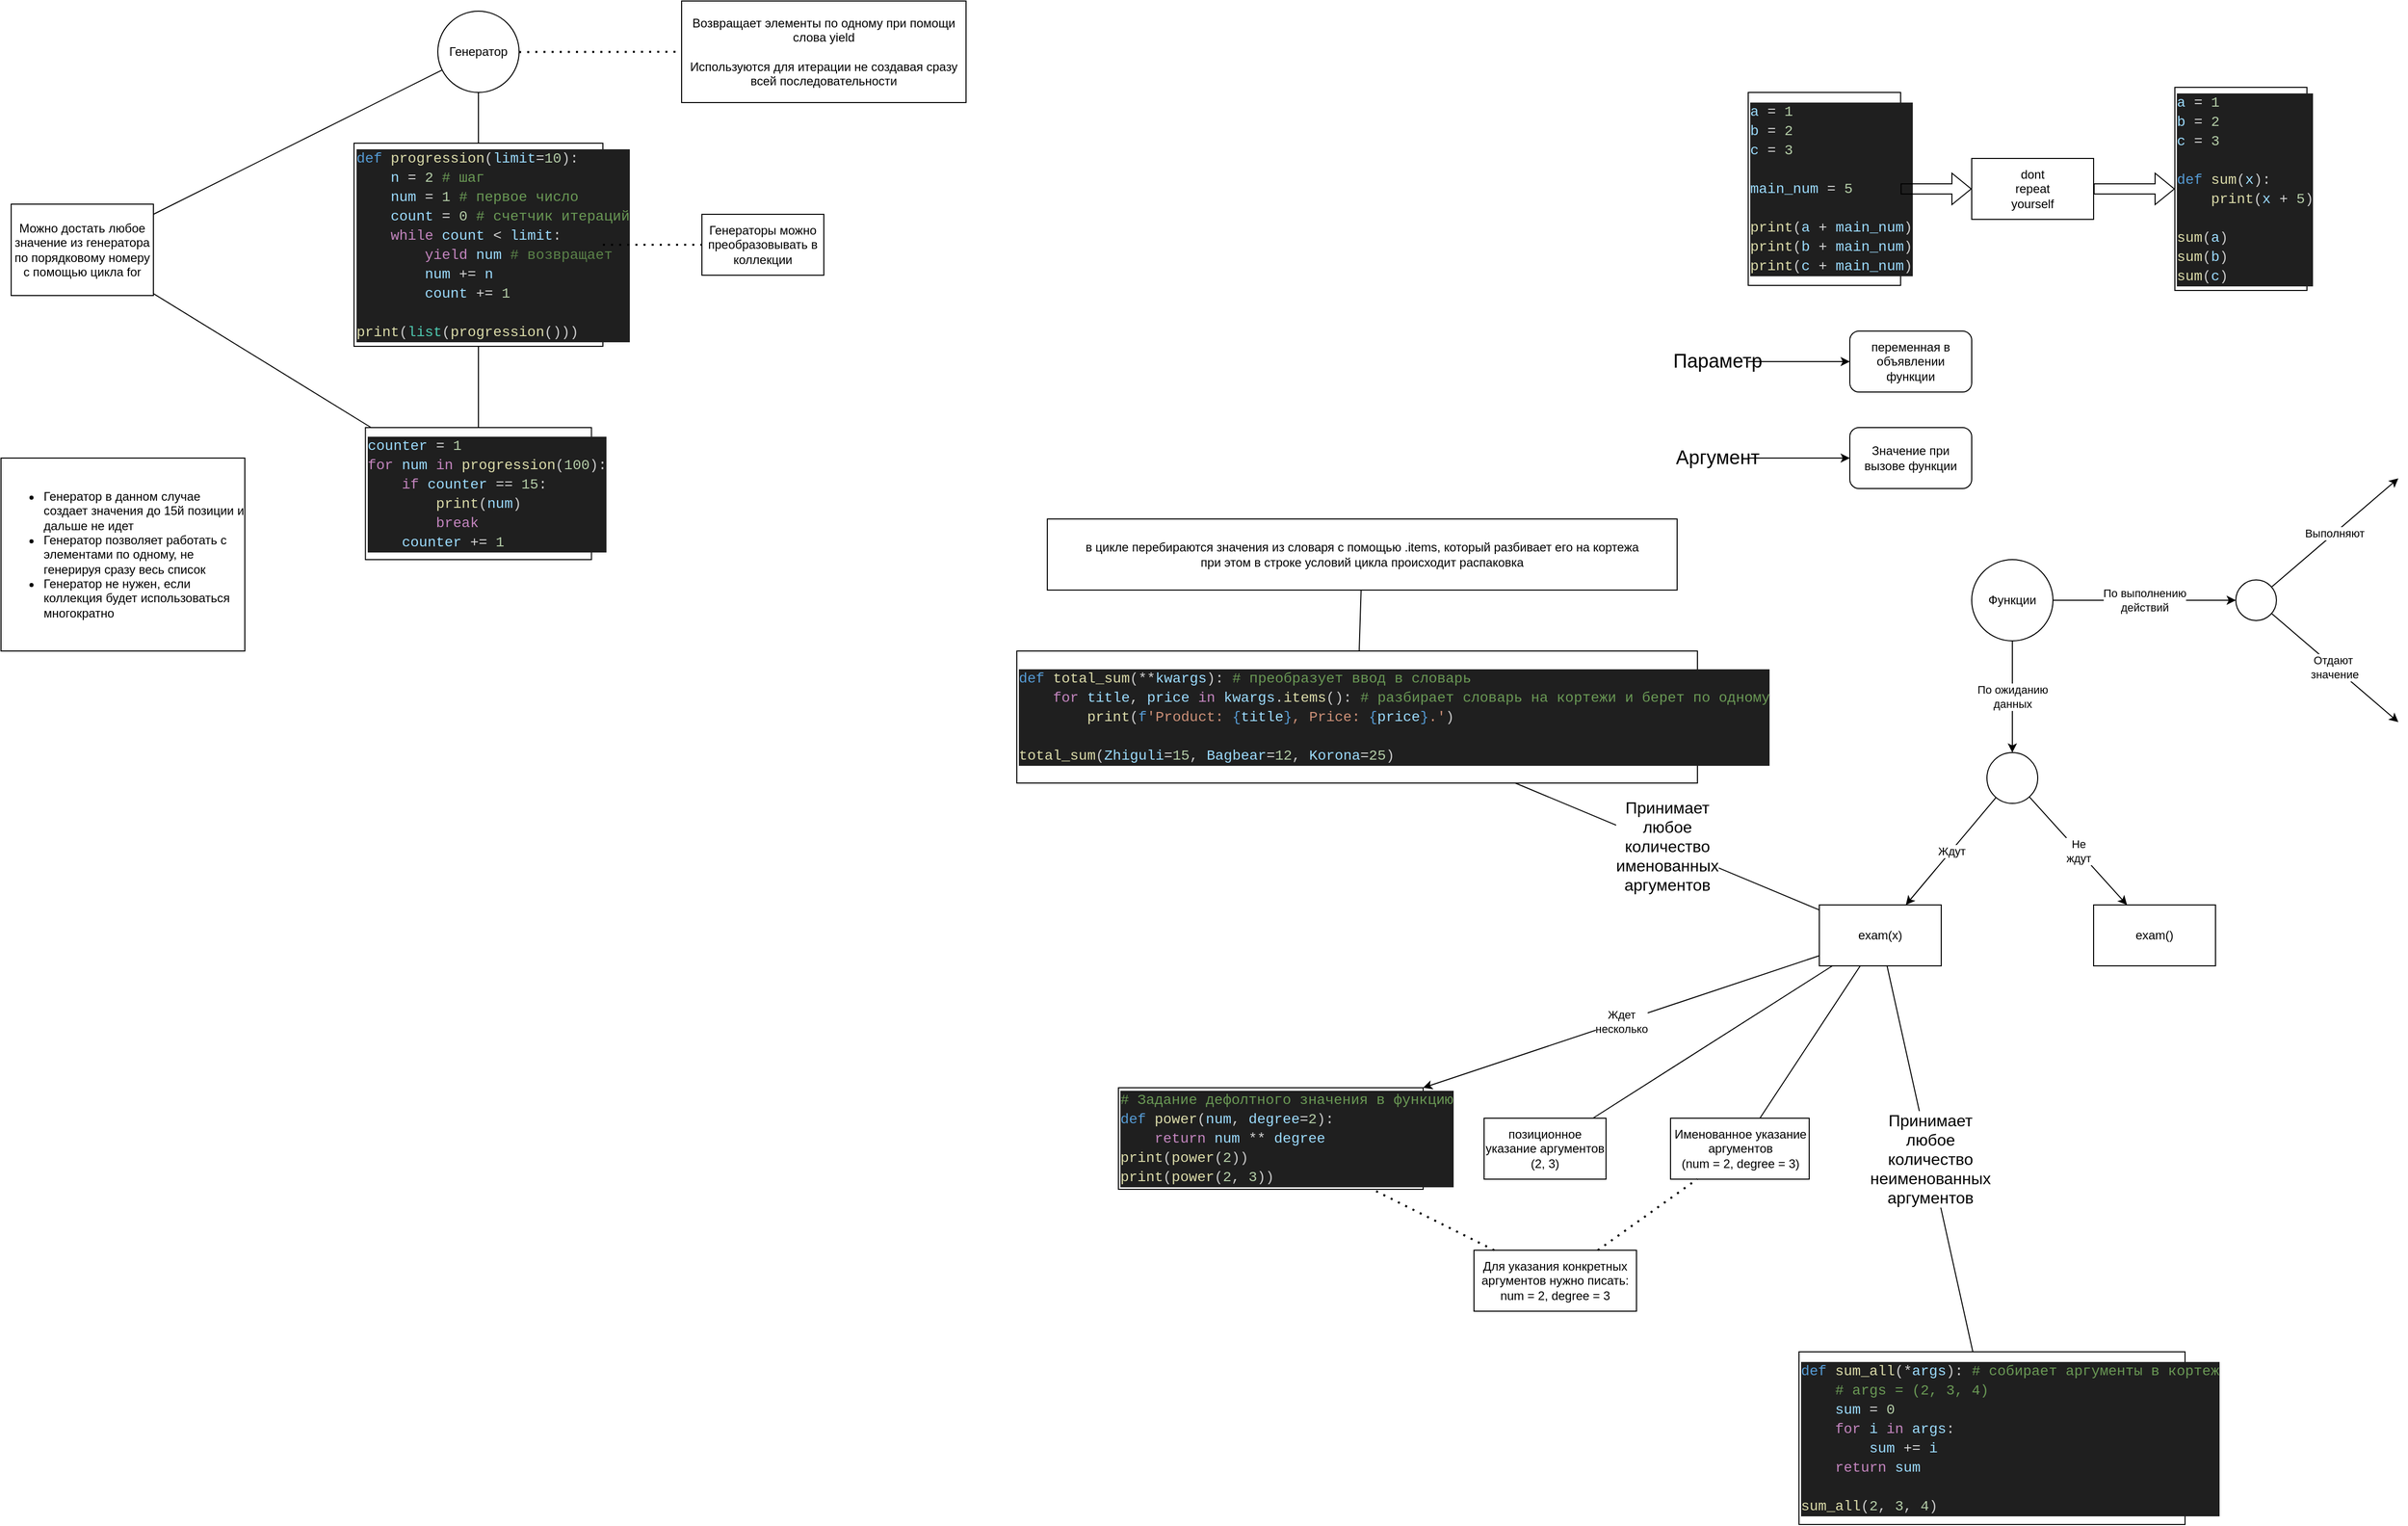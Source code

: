 <mxfile version="26.0.4">
  <diagram name="Страница — 1" id="F4xYGNjqJ55h0fLygHsa">
    <mxGraphModel dx="2713" dy="1416" grid="1" gridSize="10" guides="1" tooltips="1" connect="1" arrows="1" fold="1" page="1" pageScale="1" pageWidth="827" pageHeight="1169" math="0" shadow="0">
      <root>
        <mxCell id="0" />
        <mxCell id="1" parent="0" />
        <mxCell id="PdE7J9LeV0nIwY1Sg6r1-1" value="Функции" style="ellipse;whiteSpace=wrap;html=1;aspect=fixed;" parent="1" vertex="1">
          <mxGeometry x="330" y="700" width="80" height="80" as="geometry" />
        </mxCell>
        <mxCell id="PdE7J9LeV0nIwY1Sg6r1-2" value="&lt;div style=&quot;color: rgb(204, 204, 204); background-color: rgb(31, 31, 31); font-family: Consolas, &amp;quot;Courier New&amp;quot;, monospace; font-size: 14px; line-height: 19px; white-space: pre;&quot;&gt;&lt;div&gt;&lt;span style=&quot;color: #9cdcfe;&quot;&gt;a&lt;/span&gt; &lt;span style=&quot;color: #d4d4d4;&quot;&gt;=&lt;/span&gt; &lt;span style=&quot;color: #b5cea8;&quot;&gt;1&lt;/span&gt;&lt;/div&gt;&lt;div&gt;&lt;span style=&quot;color: #9cdcfe;&quot;&gt;b&lt;/span&gt; &lt;span style=&quot;color: #d4d4d4;&quot;&gt;=&lt;/span&gt; &lt;span style=&quot;color: #b5cea8;&quot;&gt;2&lt;/span&gt;&lt;/div&gt;&lt;div&gt;&lt;span style=&quot;color: #9cdcfe;&quot;&gt;c&lt;/span&gt; &lt;span style=&quot;color: #d4d4d4;&quot;&gt;=&lt;/span&gt; &lt;span style=&quot;color: #b5cea8;&quot;&gt;3&lt;/span&gt;&lt;/div&gt;&lt;br&gt;&lt;div&gt;&lt;span style=&quot;color: #9cdcfe;&quot;&gt;main_num&lt;/span&gt; &lt;span style=&quot;color: #d4d4d4;&quot;&gt;=&lt;/span&gt; &lt;span style=&quot;color: #b5cea8;&quot;&gt;5&lt;/span&gt;&lt;/div&gt;&lt;br&gt;&lt;div&gt;&lt;span style=&quot;color: #dcdcaa;&quot;&gt;print&lt;/span&gt;(&lt;span style=&quot;color: #9cdcfe;&quot;&gt;a&lt;/span&gt; &lt;span style=&quot;color: #d4d4d4;&quot;&gt;+&lt;/span&gt; &lt;span style=&quot;color: #9cdcfe;&quot;&gt;main_num&lt;/span&gt;)&lt;/div&gt;&lt;div&gt;&lt;span style=&quot;color: #dcdcaa;&quot;&gt;print&lt;/span&gt;(&lt;span style=&quot;color: #9cdcfe;&quot;&gt;b&lt;/span&gt; &lt;span style=&quot;color: #d4d4d4;&quot;&gt;+&lt;/span&gt; &lt;span style=&quot;color: #9cdcfe;&quot;&gt;main_num&lt;/span&gt;)&lt;/div&gt;&lt;div&gt;&lt;span style=&quot;color: #dcdcaa;&quot;&gt;print&lt;/span&gt;(&lt;span style=&quot;color: #9cdcfe;&quot;&gt;c&lt;/span&gt; &lt;span style=&quot;color: #d4d4d4;&quot;&gt;+&lt;/span&gt; &lt;span style=&quot;color: #9cdcfe;&quot;&gt;main_num&lt;/span&gt;)&lt;/div&gt;&lt;/div&gt;" style="rounded=0;whiteSpace=wrap;html=1;align=left;" parent="1" vertex="1">
          <mxGeometry x="110" y="240" width="150" height="190" as="geometry" />
        </mxCell>
        <mxCell id="PdE7J9LeV0nIwY1Sg6r1-3" value="dont&lt;div&gt;repeat&lt;/div&gt;&lt;div&gt;yourself&lt;/div&gt;" style="rounded=0;whiteSpace=wrap;html=1;" parent="1" vertex="1">
          <mxGeometry x="330" y="305" width="120" height="60" as="geometry" />
        </mxCell>
        <mxCell id="PdE7J9LeV0nIwY1Sg6r1-4" value="" style="shape=flexArrow;endArrow=classic;html=1;rounded=0;" parent="1" source="PdE7J9LeV0nIwY1Sg6r1-2" target="PdE7J9LeV0nIwY1Sg6r1-3" edge="1">
          <mxGeometry width="50" height="50" relative="1" as="geometry">
            <mxPoint x="380" y="590" as="sourcePoint" />
            <mxPoint x="430" y="540" as="targetPoint" />
          </mxGeometry>
        </mxCell>
        <mxCell id="PdE7J9LeV0nIwY1Sg6r1-5" value="&lt;div style=&quot;color: rgb(204, 204, 204); background-color: rgb(31, 31, 31); font-family: Consolas, &amp;quot;Courier New&amp;quot;, monospace; font-size: 14px; line-height: 19px; white-space: pre;&quot;&gt;&lt;div&gt;&lt;span style=&quot;color: #9cdcfe;&quot;&gt;a&lt;/span&gt; &lt;span style=&quot;color: #d4d4d4;&quot;&gt;=&lt;/span&gt; &lt;span style=&quot;color: #b5cea8;&quot;&gt;1&lt;/span&gt;&lt;/div&gt;&lt;div&gt;&lt;span style=&quot;color: #9cdcfe;&quot;&gt;b&lt;/span&gt; &lt;span style=&quot;color: #d4d4d4;&quot;&gt;=&lt;/span&gt; &lt;span style=&quot;color: #b5cea8;&quot;&gt;2&lt;/span&gt;&lt;/div&gt;&lt;div&gt;&lt;span style=&quot;color: #9cdcfe;&quot;&gt;c&lt;/span&gt; &lt;span style=&quot;color: #d4d4d4;&quot;&gt;=&lt;/span&gt; &lt;span style=&quot;color: #b5cea8;&quot;&gt;3&lt;/span&gt;&lt;/div&gt;&lt;br&gt;&lt;div&gt;&lt;span style=&quot;color: #569cd6;&quot;&gt;def&lt;/span&gt; &lt;span style=&quot;color: #dcdcaa;&quot;&gt;sum&lt;/span&gt;(&lt;span style=&quot;color: #9cdcfe;&quot;&gt;x&lt;/span&gt;):&lt;/div&gt;&lt;div&gt;&amp;nbsp; &amp;nbsp; &lt;span style=&quot;color: #dcdcaa;&quot;&gt;print&lt;/span&gt;(&lt;span style=&quot;color: #9cdcfe;&quot;&gt;x&lt;/span&gt; &lt;span style=&quot;color: #d4d4d4;&quot;&gt;+&lt;/span&gt; &lt;span style=&quot;color: #b5cea8;&quot;&gt;5&lt;/span&gt;)&lt;/div&gt;&lt;br&gt;&lt;div&gt;&lt;span style=&quot;color: #dcdcaa;&quot;&gt;sum&lt;/span&gt;(&lt;span style=&quot;color: #9cdcfe;&quot;&gt;a&lt;/span&gt;)&lt;/div&gt;&lt;div&gt;&lt;span style=&quot;color: #dcdcaa;&quot;&gt;sum&lt;/span&gt;(&lt;span style=&quot;color: #9cdcfe;&quot;&gt;b&lt;/span&gt;)&lt;/div&gt;&lt;div&gt;&lt;span style=&quot;color: #dcdcaa;&quot;&gt;sum&lt;/span&gt;(&lt;span style=&quot;color: #9cdcfe;&quot;&gt;c&lt;/span&gt;)&lt;/div&gt;&lt;/div&gt;" style="rounded=0;whiteSpace=wrap;html=1;align=left;" parent="1" vertex="1">
          <mxGeometry x="530" y="235" width="130" height="200" as="geometry" />
        </mxCell>
        <mxCell id="PdE7J9LeV0nIwY1Sg6r1-6" value="" style="shape=flexArrow;endArrow=classic;html=1;rounded=0;" parent="1" source="PdE7J9LeV0nIwY1Sg6r1-3" target="PdE7J9LeV0nIwY1Sg6r1-5" edge="1">
          <mxGeometry width="50" height="50" relative="1" as="geometry">
            <mxPoint x="270" y="345" as="sourcePoint" />
            <mxPoint x="340" y="345" as="targetPoint" />
          </mxGeometry>
        </mxCell>
        <mxCell id="PdE7J9LeV0nIwY1Sg6r1-7" value="По ожиданию&lt;div&gt;данных&lt;/div&gt;" style="endArrow=classic;html=1;rounded=0;" parent="1" source="PdE7J9LeV0nIwY1Sg6r1-1" target="PdE7J9LeV0nIwY1Sg6r1-8" edge="1">
          <mxGeometry width="50" height="50" relative="1" as="geometry">
            <mxPoint x="140" y="910" as="sourcePoint" />
            <mxPoint x="370" y="930" as="targetPoint" />
          </mxGeometry>
        </mxCell>
        <mxCell id="PdE7J9LeV0nIwY1Sg6r1-8" value="" style="ellipse;whiteSpace=wrap;html=1;aspect=fixed;" parent="1" vertex="1">
          <mxGeometry x="345" y="890" width="50" height="50" as="geometry" />
        </mxCell>
        <mxCell id="PdE7J9LeV0nIwY1Sg6r1-9" value="Ждут" style="endArrow=classic;html=1;rounded=0;" parent="1" source="PdE7J9LeV0nIwY1Sg6r1-8" target="PdE7J9LeV0nIwY1Sg6r1-16" edge="1">
          <mxGeometry width="50" height="50" relative="1" as="geometry">
            <mxPoint x="340" y="770" as="sourcePoint" />
            <mxPoint x="250" y="1040" as="targetPoint" />
          </mxGeometry>
        </mxCell>
        <mxCell id="PdE7J9LeV0nIwY1Sg6r1-10" value="Не&lt;div&gt;ждут&lt;/div&gt;" style="endArrow=classic;html=1;rounded=0;" parent="1" source="PdE7J9LeV0nIwY1Sg6r1-8" target="PdE7J9LeV0nIwY1Sg6r1-15" edge="1">
          <mxGeometry width="50" height="50" relative="1" as="geometry">
            <mxPoint x="340" y="770" as="sourcePoint" />
            <mxPoint x="480" y="1040" as="targetPoint" />
          </mxGeometry>
        </mxCell>
        <mxCell id="PdE7J9LeV0nIwY1Sg6r1-11" value="По выполнению&lt;div&gt;действий&lt;/div&gt;" style="endArrow=classic;html=1;rounded=0;" parent="1" source="PdE7J9LeV0nIwY1Sg6r1-1" target="PdE7J9LeV0nIwY1Sg6r1-12" edge="1">
          <mxGeometry width="50" height="50" relative="1" as="geometry">
            <mxPoint x="380" y="590" as="sourcePoint" />
            <mxPoint x="590" y="740" as="targetPoint" />
          </mxGeometry>
        </mxCell>
        <mxCell id="PdE7J9LeV0nIwY1Sg6r1-12" value="" style="ellipse;whiteSpace=wrap;html=1;aspect=fixed;" parent="1" vertex="1">
          <mxGeometry x="590" y="720" width="40" height="40" as="geometry" />
        </mxCell>
        <mxCell id="PdE7J9LeV0nIwY1Sg6r1-13" value="Выполняют" style="endArrow=classic;html=1;rounded=0;" parent="1" source="PdE7J9LeV0nIwY1Sg6r1-12" edge="1">
          <mxGeometry width="50" height="50" relative="1" as="geometry">
            <mxPoint x="380" y="590" as="sourcePoint" />
            <mxPoint x="750" y="620" as="targetPoint" />
          </mxGeometry>
        </mxCell>
        <mxCell id="PdE7J9LeV0nIwY1Sg6r1-14" value="Отдают&amp;nbsp;&lt;div&gt;значение&lt;/div&gt;" style="endArrow=classic;html=1;rounded=0;" parent="1" source="PdE7J9LeV0nIwY1Sg6r1-12" edge="1">
          <mxGeometry width="50" height="50" relative="1" as="geometry">
            <mxPoint x="380" y="590" as="sourcePoint" />
            <mxPoint x="750" y="860" as="targetPoint" />
          </mxGeometry>
        </mxCell>
        <mxCell id="PdE7J9LeV0nIwY1Sg6r1-15" value="exam()" style="rounded=0;whiteSpace=wrap;html=1;" parent="1" vertex="1">
          <mxGeometry x="450" y="1040" width="120" height="60" as="geometry" />
        </mxCell>
        <mxCell id="PdE7J9LeV0nIwY1Sg6r1-16" value="exam(x)" style="rounded=0;whiteSpace=wrap;html=1;" parent="1" vertex="1">
          <mxGeometry x="180" y="1040" width="120" height="60" as="geometry" />
        </mxCell>
        <mxCell id="PdE7J9LeV0nIwY1Sg6r1-17" value="Параметр" style="text;html=1;align=center;verticalAlign=middle;whiteSpace=wrap;rounded=0;fontSize=19;" parent="1" vertex="1">
          <mxGeometry x="50" y="490" width="60" height="30" as="geometry" />
        </mxCell>
        <mxCell id="PdE7J9LeV0nIwY1Sg6r1-18" value="Аргумент" style="text;html=1;align=center;verticalAlign=middle;whiteSpace=wrap;rounded=0;fontSize=19;" parent="1" vertex="1">
          <mxGeometry x="50" y="585" width="60" height="30" as="geometry" />
        </mxCell>
        <mxCell id="PdE7J9LeV0nIwY1Sg6r1-19" value="переменная в объявлении функции" style="rounded=1;whiteSpace=wrap;html=1;" parent="1" vertex="1">
          <mxGeometry x="210" y="475" width="120" height="60" as="geometry" />
        </mxCell>
        <mxCell id="PdE7J9LeV0nIwY1Sg6r1-20" value="Значение при вызове функции" style="rounded=1;whiteSpace=wrap;html=1;" parent="1" vertex="1">
          <mxGeometry x="210" y="570" width="120" height="60" as="geometry" />
        </mxCell>
        <mxCell id="PdE7J9LeV0nIwY1Sg6r1-21" value="" style="endArrow=classic;html=1;rounded=0;" parent="1" source="PdE7J9LeV0nIwY1Sg6r1-17" target="PdE7J9LeV0nIwY1Sg6r1-19" edge="1">
          <mxGeometry width="50" height="50" relative="1" as="geometry">
            <mxPoint x="270" y="640" as="sourcePoint" />
            <mxPoint x="320" y="590" as="targetPoint" />
          </mxGeometry>
        </mxCell>
        <mxCell id="PdE7J9LeV0nIwY1Sg6r1-23" value="" style="endArrow=classic;html=1;rounded=0;" parent="1" source="PdE7J9LeV0nIwY1Sg6r1-18" target="PdE7J9LeV0nIwY1Sg6r1-20" edge="1">
          <mxGeometry width="50" height="50" relative="1" as="geometry">
            <mxPoint x="120" y="515" as="sourcePoint" />
            <mxPoint x="220" y="515" as="targetPoint" />
          </mxGeometry>
        </mxCell>
        <mxCell id="w7kteuL-NjlQMELktgoz-1" value="Ждет&lt;div&gt;несколько&lt;/div&gt;" style="endArrow=classic;html=1;rounded=0;" parent="1" source="PdE7J9LeV0nIwY1Sg6r1-16" target="w7kteuL-NjlQMELktgoz-2" edge="1">
          <mxGeometry width="50" height="50" relative="1" as="geometry">
            <mxPoint x="300" y="1187" as="sourcePoint" />
            <mxPoint x="90" y="1187" as="targetPoint" />
          </mxGeometry>
        </mxCell>
        <mxCell id="w7kteuL-NjlQMELktgoz-2" value="&lt;div style=&quot;color: rgb(204, 204, 204); background-color: rgb(31, 31, 31); font-family: Consolas, &amp;quot;Courier New&amp;quot;, monospace; font-size: 14px; line-height: 19px; white-space: pre;&quot;&gt;&lt;div&gt;&lt;span style=&quot;color: #6a9955;&quot;&gt;# Задание дефолтного значения в функцию&lt;/span&gt;&lt;/div&gt;&lt;div&gt;&lt;span style=&quot;color: #569cd6;&quot;&gt;def&lt;/span&gt; &lt;span style=&quot;color: #dcdcaa;&quot;&gt;power&lt;/span&gt;(&lt;span style=&quot;color: #9cdcfe;&quot;&gt;num&lt;/span&gt;, &lt;span style=&quot;color: #9cdcfe;&quot;&gt;degree&lt;/span&gt;&lt;span style=&quot;color: #d4d4d4;&quot;&gt;=&lt;/span&gt;&lt;span style=&quot;color: #b5cea8;&quot;&gt;2&lt;/span&gt;):&lt;/div&gt;&lt;div&gt;&amp;nbsp; &amp;nbsp; &lt;span style=&quot;color: #c586c0;&quot;&gt;return&lt;/span&gt; &lt;span style=&quot;color: #9cdcfe;&quot;&gt;num&lt;/span&gt; &lt;span style=&quot;color: #d4d4d4;&quot;&gt;**&lt;/span&gt; &lt;span style=&quot;color: #9cdcfe;&quot;&gt;degree&lt;/span&gt;&lt;/div&gt;&lt;div&gt;&lt;span style=&quot;color: #dcdcaa;&quot;&gt;print&lt;/span&gt;(&lt;span style=&quot;color: #dcdcaa;&quot;&gt;power&lt;/span&gt;(&lt;span style=&quot;color: #b5cea8;&quot;&gt;2&lt;/span&gt;))&lt;/div&gt;&lt;div&gt;&lt;span style=&quot;color: #dcdcaa;&quot;&gt;print&lt;/span&gt;(&lt;span style=&quot;color: #dcdcaa;&quot;&gt;power&lt;/span&gt;(&lt;span style=&quot;color: #b5cea8;&quot;&gt;2&lt;/span&gt;, &lt;span style=&quot;color: #b5cea8;&quot;&gt;3&lt;/span&gt;))&lt;/div&gt;&lt;/div&gt;" style="rounded=0;whiteSpace=wrap;html=1;align=left;" parent="1" vertex="1">
          <mxGeometry x="-510" y="1220" width="300" height="100" as="geometry" />
        </mxCell>
        <mxCell id="w7kteuL-NjlQMELktgoz-3" value="Для указания конкретных аргументов нужно писать:&lt;div&gt;num = 2, degree = 3&lt;/div&gt;" style="rounded=0;whiteSpace=wrap;html=1;" parent="1" vertex="1">
          <mxGeometry x="-160" y="1380" width="160" height="60" as="geometry" />
        </mxCell>
        <mxCell id="w7kteuL-NjlQMELktgoz-4" value="" style="endArrow=none;dashed=1;html=1;dashPattern=1 3;strokeWidth=2;rounded=0;" parent="1" source="w7kteuL-NjlQMELktgoz-3" target="w7kteuL-NjlQMELktgoz-2" edge="1">
          <mxGeometry width="50" height="50" relative="1" as="geometry">
            <mxPoint x="-120" y="1410" as="sourcePoint" />
            <mxPoint x="-70" y="1360" as="targetPoint" />
          </mxGeometry>
        </mxCell>
        <mxCell id="w7kteuL-NjlQMELktgoz-5" value="позиционное указание аргументов&lt;div&gt;(2, 3)&lt;/div&gt;" style="rounded=0;whiteSpace=wrap;html=1;" parent="1" vertex="1">
          <mxGeometry x="-150" y="1250" width="120" height="60" as="geometry" />
        </mxCell>
        <mxCell id="w7kteuL-NjlQMELktgoz-6" value="Именованное указание аргументов&lt;div&gt;(num = 2, degree = 3)&lt;/div&gt;" style="rounded=0;whiteSpace=wrap;html=1;" parent="1" vertex="1">
          <mxGeometry x="33.5" y="1250" width="136.5" height="60" as="geometry" />
        </mxCell>
        <mxCell id="w7kteuL-NjlQMELktgoz-7" value="" style="endArrow=none;html=1;rounded=0;" parent="1" source="w7kteuL-NjlQMELktgoz-5" target="PdE7J9LeV0nIwY1Sg6r1-16" edge="1">
          <mxGeometry width="50" height="50" relative="1" as="geometry">
            <mxPoint x="200" y="1390" as="sourcePoint" />
            <mxPoint x="250" y="1340" as="targetPoint" />
          </mxGeometry>
        </mxCell>
        <mxCell id="w7kteuL-NjlQMELktgoz-8" value="" style="endArrow=none;html=1;rounded=0;" parent="1" source="w7kteuL-NjlQMELktgoz-6" target="PdE7J9LeV0nIwY1Sg6r1-16" edge="1">
          <mxGeometry width="50" height="50" relative="1" as="geometry">
            <mxPoint x="200" y="1390" as="sourcePoint" />
            <mxPoint x="250" y="1340" as="targetPoint" />
          </mxGeometry>
        </mxCell>
        <mxCell id="w7kteuL-NjlQMELktgoz-9" value="" style="endArrow=none;dashed=1;html=1;dashPattern=1 3;strokeWidth=2;rounded=0;" parent="1" source="w7kteuL-NjlQMELktgoz-3" target="w7kteuL-NjlQMELktgoz-6" edge="1">
          <mxGeometry width="50" height="50" relative="1" as="geometry">
            <mxPoint x="-120" y="1410" as="sourcePoint" />
            <mxPoint x="-70" y="1360" as="targetPoint" />
          </mxGeometry>
        </mxCell>
        <mxCell id="w7kteuL-NjlQMELktgoz-10" value="&lt;div style=&quot;color: rgb(204, 204, 204); background-color: rgb(31, 31, 31); font-family: Consolas, &amp;quot;Courier New&amp;quot;, monospace; font-size: 14px; line-height: 19px; white-space: pre;&quot;&gt;&lt;div style=&quot;color: rgb(204, 204, 204); background-color: rgb(31, 31, 31); line-height: 19px;&quot;&gt;&lt;div&gt;&lt;span style=&quot;color: #569cd6;&quot;&gt;def&lt;/span&gt; &lt;span style=&quot;color: #dcdcaa;&quot;&gt;sum_all&lt;/span&gt;(&lt;span style=&quot;color: #d4d4d4;&quot;&gt;*&lt;/span&gt;&lt;span style=&quot;color: #9cdcfe;&quot;&gt;args&lt;/span&gt;): &lt;span style=&quot;color: #6a9955;&quot;&gt;# собирает аргументы в кортеж&lt;/span&gt;&lt;/div&gt;&lt;div&gt;&amp;nbsp; &amp;nbsp; &lt;span style=&quot;color: #6a9955;&quot;&gt;# args = (2, 3, 4)&lt;/span&gt;&lt;/div&gt;&lt;div&gt;&amp;nbsp; &amp;nbsp; &lt;span style=&quot;color: #9cdcfe;&quot;&gt;sum&lt;/span&gt; &lt;span style=&quot;color: #d4d4d4;&quot;&gt;=&lt;/span&gt; &lt;span style=&quot;color: #b5cea8;&quot;&gt;0&lt;/span&gt;&lt;/div&gt;&lt;div&gt;&amp;nbsp; &amp;nbsp; &lt;span style=&quot;color: #c586c0;&quot;&gt;for&lt;/span&gt; &lt;span style=&quot;color: #9cdcfe;&quot;&gt;i&lt;/span&gt; &lt;span style=&quot;color: #c586c0;&quot;&gt;in&lt;/span&gt; &lt;span style=&quot;color: #9cdcfe;&quot;&gt;args&lt;/span&gt;:&lt;/div&gt;&lt;div&gt;&amp;nbsp; &amp;nbsp; &amp;nbsp; &amp;nbsp; &lt;span style=&quot;color: #9cdcfe;&quot;&gt;sum&lt;/span&gt; &lt;span style=&quot;color: #d4d4d4;&quot;&gt;+=&lt;/span&gt; &lt;span style=&quot;color: #9cdcfe;&quot;&gt;i&lt;/span&gt;&lt;/div&gt;&lt;div&gt;&amp;nbsp; &amp;nbsp; &lt;span style=&quot;color: #c586c0;&quot;&gt;return&lt;/span&gt; &lt;span style=&quot;color: #9cdcfe;&quot;&gt;sum&lt;/span&gt;&lt;/div&gt;&lt;br&gt;&lt;div&gt;&lt;span style=&quot;color: #dcdcaa;&quot;&gt;sum_all&lt;/span&gt;(&lt;span style=&quot;color: #b5cea8;&quot;&gt;2&lt;/span&gt;, &lt;span style=&quot;color: #b5cea8;&quot;&gt;3&lt;/span&gt;, &lt;span style=&quot;color: #b5cea8;&quot;&gt;4&lt;/span&gt;)&lt;/div&gt;&lt;/div&gt;&lt;/div&gt;" style="rounded=0;whiteSpace=wrap;html=1;align=left;" parent="1" vertex="1">
          <mxGeometry x="160" y="1480" width="380" height="170" as="geometry" />
        </mxCell>
        <mxCell id="w7kteuL-NjlQMELktgoz-11" value="Принимает&lt;div&gt;любое&lt;/div&gt;&lt;div&gt;количество&lt;/div&gt;&lt;div&gt;&lt;font style=&quot;color: light-dark(rgb(0, 0, 0), rgb(0, 0, 255));&quot;&gt;неименованных&lt;/font&gt;&lt;/div&gt;&lt;div&gt;аргументов&lt;/div&gt;" style="endArrow=none;html=1;rounded=0;fontSize=16;" parent="1" source="w7kteuL-NjlQMELktgoz-10" target="PdE7J9LeV0nIwY1Sg6r1-16" edge="1">
          <mxGeometry width="50" height="50" relative="1" as="geometry">
            <mxPoint x="190" y="1370" as="sourcePoint" />
            <mxPoint x="240" y="1320" as="targetPoint" />
          </mxGeometry>
        </mxCell>
        <mxCell id="1O7ba6hjytqT1LZXs7DT-1" value="Принимает&lt;div&gt;любое&lt;/div&gt;&lt;div&gt;количество&lt;/div&gt;&lt;div&gt;&lt;font style=&quot;color: light-dark(rgb(0, 0, 0), rgb(255, 0, 0));&quot;&gt;именованных&lt;/font&gt;&lt;/div&gt;&lt;div&gt;аргументов&lt;/div&gt;" style="endArrow=none;html=1;rounded=0;fontSize=16;" parent="1" source="1O7ba6hjytqT1LZXs7DT-2" target="PdE7J9LeV0nIwY1Sg6r1-16" edge="1">
          <mxGeometry width="50" height="50" relative="1" as="geometry">
            <mxPoint x="-210" y="890" as="sourcePoint" />
            <mxPoint x="-244" y="640" as="targetPoint" />
          </mxGeometry>
        </mxCell>
        <mxCell id="1O7ba6hjytqT1LZXs7DT-2" value="&lt;div style=&quot;color: rgb(204, 204, 204); background-color: rgb(31, 31, 31); font-family: Consolas, &amp;quot;Courier New&amp;quot;, monospace; font-size: 14px; line-height: 19px; white-space: pre;&quot;&gt;&lt;div&gt;&lt;span style=&quot;color: rgb(86, 156, 214);&quot;&gt;def&lt;/span&gt; &lt;span style=&quot;color: rgb(220, 220, 170);&quot;&gt;total_sum&lt;/span&gt;(&lt;span style=&quot;color: rgb(212, 212, 212);&quot;&gt;**&lt;/span&gt;&lt;span style=&quot;color: rgb(156, 220, 254);&quot;&gt;kwargs&lt;/span&gt;): &lt;span style=&quot;color: rgb(106, 153, 85);&quot;&gt;# преобразует ввод в словарь&lt;/span&gt;&lt;/div&gt;&lt;div&gt;&amp;nbsp; &amp;nbsp; &lt;span style=&quot;color: rgb(197, 134, 192);&quot;&gt;for&lt;/span&gt; &lt;span style=&quot;color: rgb(156, 220, 254);&quot;&gt;title&lt;/span&gt;, &lt;span style=&quot;color: rgb(156, 220, 254);&quot;&gt;price&lt;/span&gt; &lt;span style=&quot;color: rgb(197, 134, 192);&quot;&gt;in&lt;/span&gt; &lt;span style=&quot;color: rgb(156, 220, 254);&quot;&gt;kwargs&lt;/span&gt;.&lt;span style=&quot;color: rgb(220, 220, 170);&quot;&gt;items&lt;/span&gt;(): &lt;span style=&quot;color: rgb(106, 153, 85);&quot;&gt;# разбирает словарь на кортежи и берет по одному&lt;/span&gt;&lt;/div&gt;&lt;div&gt;&amp;nbsp; &amp;nbsp; &amp;nbsp; &amp;nbsp; &lt;span style=&quot;color: rgb(220, 220, 170);&quot;&gt;print&lt;/span&gt;(&lt;span style=&quot;color: rgb(86, 156, 214);&quot;&gt;f&lt;/span&gt;&lt;span style=&quot;color: rgb(206, 145, 120);&quot;&gt;&#39;Product: &lt;/span&gt;&lt;span style=&quot;color: rgb(86, 156, 214);&quot;&gt;{&lt;/span&gt;&lt;span style=&quot;color: rgb(156, 220, 254);&quot;&gt;title&lt;/span&gt;&lt;span style=&quot;color: rgb(86, 156, 214);&quot;&gt;}&lt;/span&gt;&lt;span style=&quot;color: rgb(206, 145, 120);&quot;&gt;, Price: &lt;/span&gt;&lt;span style=&quot;color: rgb(86, 156, 214);&quot;&gt;{&lt;/span&gt;&lt;span style=&quot;color: rgb(156, 220, 254);&quot;&gt;price&lt;/span&gt;&lt;span style=&quot;color: rgb(86, 156, 214);&quot;&gt;}&lt;/span&gt;&lt;span style=&quot;color: rgb(206, 145, 120);&quot;&gt;.&#39;&lt;/span&gt;)&lt;/div&gt;&lt;br&gt;&lt;div&gt;&lt;span style=&quot;color: rgb(220, 220, 170);&quot;&gt;total_sum&lt;/span&gt;(&lt;span style=&quot;color: rgb(156, 220, 254);&quot;&gt;Zhiguli&lt;/span&gt;&lt;span style=&quot;color: rgb(212, 212, 212);&quot;&gt;=&lt;/span&gt;&lt;span style=&quot;color: rgb(181, 206, 168);&quot;&gt;15&lt;/span&gt;, &lt;span style=&quot;color: rgb(156, 220, 254);&quot;&gt;Bagbear&lt;/span&gt;&lt;span style=&quot;color: rgb(212, 212, 212);&quot;&gt;=&lt;/span&gt;&lt;span style=&quot;color: rgb(181, 206, 168);&quot;&gt;12&lt;/span&gt;, &lt;span style=&quot;color: rgb(156, 220, 254);&quot;&gt;Korona&lt;/span&gt;&lt;span style=&quot;color: rgb(212, 212, 212);&quot;&gt;=&lt;/span&gt;&lt;span style=&quot;color: rgb(181, 206, 168);&quot;&gt;25&lt;/span&gt;)&lt;/div&gt;&lt;/div&gt;" style="rounded=0;whiteSpace=wrap;html=1;align=left;" parent="1" vertex="1">
          <mxGeometry x="-610" y="790" width="670" height="130" as="geometry" />
        </mxCell>
        <mxCell id="1O7ba6hjytqT1LZXs7DT-3" value="в цикле перебираются значения из словаря с помощью .items, который разбивает его на кортежа&lt;div&gt;при этом в строке условий цикла происходит распаковка&lt;/div&gt;" style="rounded=0;whiteSpace=wrap;html=1;" parent="1" vertex="1">
          <mxGeometry x="-580" y="660" width="620" height="70" as="geometry" />
        </mxCell>
        <mxCell id="1O7ba6hjytqT1LZXs7DT-5" value="" style="endArrow=none;html=1;rounded=0;" parent="1" source="1O7ba6hjytqT1LZXs7DT-2" target="1O7ba6hjytqT1LZXs7DT-3" edge="1">
          <mxGeometry width="50" height="50" relative="1" as="geometry">
            <mxPoint x="-350" y="1180" as="sourcePoint" />
            <mxPoint x="-300" y="1130" as="targetPoint" />
          </mxGeometry>
        </mxCell>
        <mxCell id="Wpo-XR_d85j2oB8OgtMm-1" value="Генератор" style="ellipse;whiteSpace=wrap;html=1;aspect=fixed;" vertex="1" parent="1">
          <mxGeometry x="-1180" y="160" width="80" height="80" as="geometry" />
        </mxCell>
        <mxCell id="Wpo-XR_d85j2oB8OgtMm-2" value="&lt;div style=&quot;color: rgb(204, 204, 204); background-color: rgb(31, 31, 31); font-family: Consolas, &amp;quot;Courier New&amp;quot;, monospace; font-size: 14px; line-height: 19px; white-space: pre;&quot;&gt;&lt;div style=&quot;color: rgb(204, 204, 204); background-color: rgb(31, 31, 31); line-height: 19px;&quot;&gt;&lt;div&gt;&lt;span style=&quot;color: rgb(86, 156, 214);&quot;&gt;def&lt;/span&gt; &lt;span style=&quot;color: rgb(220, 220, 170);&quot;&gt;progression&lt;/span&gt;(&lt;span style=&quot;color: rgb(156, 220, 254);&quot;&gt;limit&lt;/span&gt;&lt;span style=&quot;color: rgb(212, 212, 212);&quot;&gt;=&lt;/span&gt;&lt;span style=&quot;color: rgb(181, 206, 168);&quot;&gt;10&lt;/span&gt;):&lt;/div&gt;&lt;div&gt;&amp;nbsp; &amp;nbsp; &lt;span style=&quot;color: rgb(156, 220, 254);&quot;&gt;n&lt;/span&gt; &lt;span style=&quot;color: rgb(212, 212, 212);&quot;&gt;=&lt;/span&gt; &lt;span style=&quot;color: rgb(181, 206, 168);&quot;&gt;2&lt;/span&gt; &lt;span style=&quot;color: rgb(106, 153, 85);&quot;&gt;# шаг&lt;/span&gt;&lt;/div&gt;&lt;div&gt;&amp;nbsp; &amp;nbsp; &lt;span style=&quot;color: rgb(156, 220, 254);&quot;&gt;num&lt;/span&gt; &lt;span style=&quot;color: rgb(212, 212, 212);&quot;&gt;=&lt;/span&gt; &lt;span style=&quot;color: rgb(181, 206, 168);&quot;&gt;1&lt;/span&gt; &lt;span style=&quot;color: rgb(106, 153, 85);&quot;&gt;# первое число&lt;/span&gt;&lt;/div&gt;&lt;div&gt;&amp;nbsp; &amp;nbsp; &lt;span style=&quot;color: rgb(156, 220, 254);&quot;&gt;count&lt;/span&gt; &lt;span style=&quot;color: rgb(212, 212, 212);&quot;&gt;=&lt;/span&gt; &lt;span style=&quot;color: rgb(181, 206, 168);&quot;&gt;0&lt;/span&gt; &lt;span style=&quot;color: rgb(106, 153, 85);&quot;&gt;# счетчик итераций&lt;/span&gt;&lt;/div&gt;&lt;div&gt;&amp;nbsp; &amp;nbsp; &lt;span style=&quot;color: rgb(197, 134, 192);&quot;&gt;while&lt;/span&gt; &lt;span style=&quot;color: rgb(156, 220, 254);&quot;&gt;count&lt;/span&gt; &lt;span style=&quot;color: rgb(212, 212, 212);&quot;&gt;&amp;lt;&lt;/span&gt; &lt;span style=&quot;color: rgb(156, 220, 254);&quot;&gt;limit&lt;/span&gt;:&lt;/div&gt;&lt;div&gt;&amp;nbsp; &amp;nbsp; &amp;nbsp; &amp;nbsp; &lt;span style=&quot;color: rgb(197, 134, 192);&quot;&gt;yield&lt;/span&gt; &lt;span style=&quot;color: rgb(156, 220, 254);&quot;&gt;num &lt;/span&gt;&lt;span style=&quot;color: rgb(91, 131, 73); background-color: light-dark(rgb(31, 31, 31), rgb(210, 210, 210));&quot;&gt;# возвращает&lt;/span&gt;&lt;/div&gt;&lt;div&gt;&amp;nbsp; &amp;nbsp; &amp;nbsp; &amp;nbsp; &lt;span style=&quot;color: rgb(156, 220, 254);&quot;&gt;num&lt;/span&gt; &lt;span style=&quot;color: rgb(212, 212, 212);&quot;&gt;+=&lt;/span&gt; &lt;span style=&quot;color: rgb(156, 220, 254);&quot;&gt;n&lt;/span&gt;&lt;/div&gt;&lt;div&gt;&amp;nbsp; &amp;nbsp; &amp;nbsp; &amp;nbsp; &lt;span style=&quot;color: rgb(156, 220, 254);&quot;&gt;count&lt;/span&gt; &lt;span style=&quot;color: rgb(212, 212, 212);&quot;&gt;+=&lt;/span&gt; &lt;span style=&quot;color: rgb(181, 206, 168);&quot;&gt;1&lt;/span&gt;&lt;/div&gt;&lt;br&gt;&lt;div&gt;&lt;span style=&quot;color: rgb(220, 220, 170);&quot;&gt;print&lt;/span&gt;(&lt;span style=&quot;color: rgb(78, 201, 176);&quot;&gt;list&lt;/span&gt;(&lt;span style=&quot;color: rgb(220, 220, 170);&quot;&gt;progression&lt;/span&gt;()))&lt;/div&gt;&lt;/div&gt;&lt;/div&gt;" style="rounded=0;whiteSpace=wrap;html=1;align=left;" vertex="1" parent="1">
          <mxGeometry x="-1262.5" y="290" width="245" height="200" as="geometry" />
        </mxCell>
        <mxCell id="Wpo-XR_d85j2oB8OgtMm-3" value="" style="endArrow=none;html=1;rounded=0;" edge="1" parent="1" source="Wpo-XR_d85j2oB8OgtMm-2" target="Wpo-XR_d85j2oB8OgtMm-1">
          <mxGeometry width="50" height="50" relative="1" as="geometry">
            <mxPoint x="-1010" y="430" as="sourcePoint" />
            <mxPoint x="-960" y="380" as="targetPoint" />
          </mxGeometry>
        </mxCell>
        <mxCell id="Wpo-XR_d85j2oB8OgtMm-4" value="Генераторы можно преобразовывать в коллекции" style="rounded=0;whiteSpace=wrap;html=1;" vertex="1" parent="1">
          <mxGeometry x="-920" y="360" width="120" height="60" as="geometry" />
        </mxCell>
        <mxCell id="Wpo-XR_d85j2oB8OgtMm-5" value="" style="endArrow=none;dashed=1;html=1;dashPattern=1 3;strokeWidth=2;rounded=0;" edge="1" parent="1" source="Wpo-XR_d85j2oB8OgtMm-2" target="Wpo-XR_d85j2oB8OgtMm-4">
          <mxGeometry width="50" height="50" relative="1" as="geometry">
            <mxPoint x="-1010" y="440" as="sourcePoint" />
            <mxPoint x="-960" y="390" as="targetPoint" />
          </mxGeometry>
        </mxCell>
        <mxCell id="Wpo-XR_d85j2oB8OgtMm-6" value="Возвращает элементы по одному при помощи слова yield&lt;div&gt;&lt;br&gt;&lt;div&gt;Используются для итерации не создавая сразу всей последовательности&lt;/div&gt;&lt;/div&gt;" style="rounded=0;whiteSpace=wrap;html=1;" vertex="1" parent="1">
          <mxGeometry x="-940" y="150" width="280" height="100" as="geometry" />
        </mxCell>
        <mxCell id="Wpo-XR_d85j2oB8OgtMm-7" value="" style="endArrow=none;dashed=1;html=1;dashPattern=1 3;strokeWidth=2;rounded=0;" edge="1" parent="1" source="Wpo-XR_d85j2oB8OgtMm-1" target="Wpo-XR_d85j2oB8OgtMm-6">
          <mxGeometry width="50" height="50" relative="1" as="geometry">
            <mxPoint x="-1010" y="430" as="sourcePoint" />
            <mxPoint x="-960" y="380" as="targetPoint" />
          </mxGeometry>
        </mxCell>
        <mxCell id="Wpo-XR_d85j2oB8OgtMm-8" value="" style="endArrow=none;html=1;rounded=0;" edge="1" parent="1" source="Wpo-XR_d85j2oB8OgtMm-1" target="Wpo-XR_d85j2oB8OgtMm-9">
          <mxGeometry width="50" height="50" relative="1" as="geometry">
            <mxPoint x="-1110" y="70" as="sourcePoint" />
            <mxPoint x="-1140" y="-80" as="targetPoint" />
          </mxGeometry>
        </mxCell>
        <mxCell id="Wpo-XR_d85j2oB8OgtMm-9" value="Можно достать любое значение из генератора по порядковому номеру с помощью цикла for" style="rounded=0;whiteSpace=wrap;html=1;" vertex="1" parent="1">
          <mxGeometry x="-1600" y="350" width="140" height="90" as="geometry" />
        </mxCell>
        <mxCell id="Wpo-XR_d85j2oB8OgtMm-10" value="&lt;div style=&quot;color: rgb(204, 204, 204); background-color: rgb(31, 31, 31); font-family: Consolas, &amp;quot;Courier New&amp;quot;, monospace; font-size: 14px; line-height: 19px; white-space: pre;&quot;&gt;&lt;div&gt;&lt;span style=&quot;color: #9cdcfe;&quot;&gt;counter&lt;/span&gt; &lt;span style=&quot;color: #d4d4d4;&quot;&gt;=&lt;/span&gt; &lt;span style=&quot;color: #b5cea8;&quot;&gt;1&lt;/span&gt;&lt;/div&gt;&lt;div&gt;&lt;span style=&quot;color: #c586c0;&quot;&gt;for&lt;/span&gt; &lt;span style=&quot;color: #9cdcfe;&quot;&gt;num&lt;/span&gt; &lt;span style=&quot;color: #c586c0;&quot;&gt;in&lt;/span&gt; &lt;span style=&quot;color: #dcdcaa;&quot;&gt;progression&lt;/span&gt;(&lt;span style=&quot;color: #b5cea8;&quot;&gt;100&lt;/span&gt;):&lt;/div&gt;&lt;div&gt;&amp;nbsp; &amp;nbsp; &lt;span style=&quot;color: #c586c0;&quot;&gt;if&lt;/span&gt; &lt;span style=&quot;color: #9cdcfe;&quot;&gt;counter&lt;/span&gt; &lt;span style=&quot;color: #d4d4d4;&quot;&gt;==&lt;/span&gt; &lt;span style=&quot;color: #b5cea8;&quot;&gt;15&lt;/span&gt;:&lt;/div&gt;&lt;div&gt;&amp;nbsp; &amp;nbsp; &amp;nbsp; &amp;nbsp; &lt;span style=&quot;color: #dcdcaa;&quot;&gt;print&lt;/span&gt;(&lt;span style=&quot;color: #9cdcfe;&quot;&gt;num&lt;/span&gt;)&lt;/div&gt;&lt;div&gt;&amp;nbsp; &amp;nbsp; &amp;nbsp; &amp;nbsp; &lt;span style=&quot;color: #c586c0;&quot;&gt;break&lt;/span&gt;&lt;/div&gt;&lt;div style=&quot;&quot;&gt;&amp;nbsp; &amp;nbsp; &lt;span style=&quot;color: #9cdcfe;&quot;&gt;counter&lt;/span&gt; &lt;span style=&quot;color: #d4d4d4;&quot;&gt;+=&lt;/span&gt; &lt;span style=&quot;color: #b5cea8;&quot;&gt;1&lt;/span&gt;&lt;/div&gt;&lt;/div&gt;" style="rounded=0;whiteSpace=wrap;html=1;align=left;" vertex="1" parent="1">
          <mxGeometry x="-1251.25" y="570" width="222.5" height="130" as="geometry" />
        </mxCell>
        <mxCell id="Wpo-XR_d85j2oB8OgtMm-11" value="" style="endArrow=none;html=1;rounded=0;" edge="1" parent="1" source="Wpo-XR_d85j2oB8OgtMm-10" target="Wpo-XR_d85j2oB8OgtMm-2">
          <mxGeometry width="50" height="50" relative="1" as="geometry">
            <mxPoint x="-1280" y="780" as="sourcePoint" />
            <mxPoint x="-1230" y="730" as="targetPoint" />
          </mxGeometry>
        </mxCell>
        <mxCell id="Wpo-XR_d85j2oB8OgtMm-12" value="" style="endArrow=none;html=1;rounded=0;" edge="1" parent="1" source="Wpo-XR_d85j2oB8OgtMm-9" target="Wpo-XR_d85j2oB8OgtMm-10">
          <mxGeometry width="50" height="50" relative="1" as="geometry">
            <mxPoint x="-1280" y="780" as="sourcePoint" />
            <mxPoint x="-1230" y="730" as="targetPoint" />
          </mxGeometry>
        </mxCell>
        <mxCell id="Wpo-XR_d85j2oB8OgtMm-13" value="&lt;ul&gt;&lt;li&gt;Генератор в данном случае создает значения до 15й позиции и дальше не идет&lt;/li&gt;&lt;li&gt;Генератор позволяет работать с элементами по одному, не генерируя сразу весь список&lt;/li&gt;&lt;li&gt;Генератор не нужен, если коллекция будет использоваться многократно&lt;/li&gt;&lt;/ul&gt;" style="rounded=0;whiteSpace=wrap;html=1;align=left;" vertex="1" parent="1">
          <mxGeometry x="-1610" y="600" width="240" height="190" as="geometry" />
        </mxCell>
      </root>
    </mxGraphModel>
  </diagram>
</mxfile>
